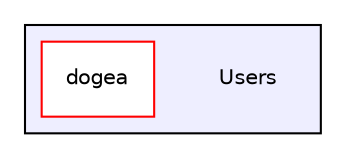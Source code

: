 digraph "C:/Users" {
  compound=true
  node [ fontsize="10", fontname="Helvetica"];
  edge [ labelfontsize="10", labelfontname="Helvetica"];
  subgraph clusterdir_d522931ffa1371640980b621734a4381 {
    graph [ bgcolor="#eeeeff", pencolor="black", label="" URL="dir_d522931ffa1371640980b621734a4381.html"];
    dir_d522931ffa1371640980b621734a4381 [shape=plaintext label="Users"];
    dir_67210dd6f6d2c5f52514cb17cd786d12 [shape=box label="dogea" color="red" fillcolor="white" style="filled" URL="dir_67210dd6f6d2c5f52514cb17cd786d12.html"];
  }
}
